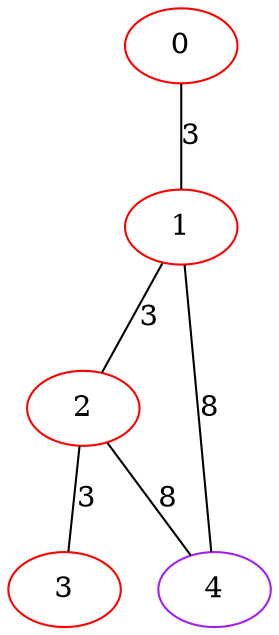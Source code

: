graph "" {
0 [color=red, weight=1];
1 [color=red, weight=1];
2 [color=red, weight=1];
3 [color=red, weight=1];
4 [color=purple, weight=4];
0 -- 1  [key=0, label=3];
1 -- 2  [key=0, label=3];
1 -- 4  [key=0, label=8];
2 -- 3  [key=0, label=3];
2 -- 4  [key=0, label=8];
}
